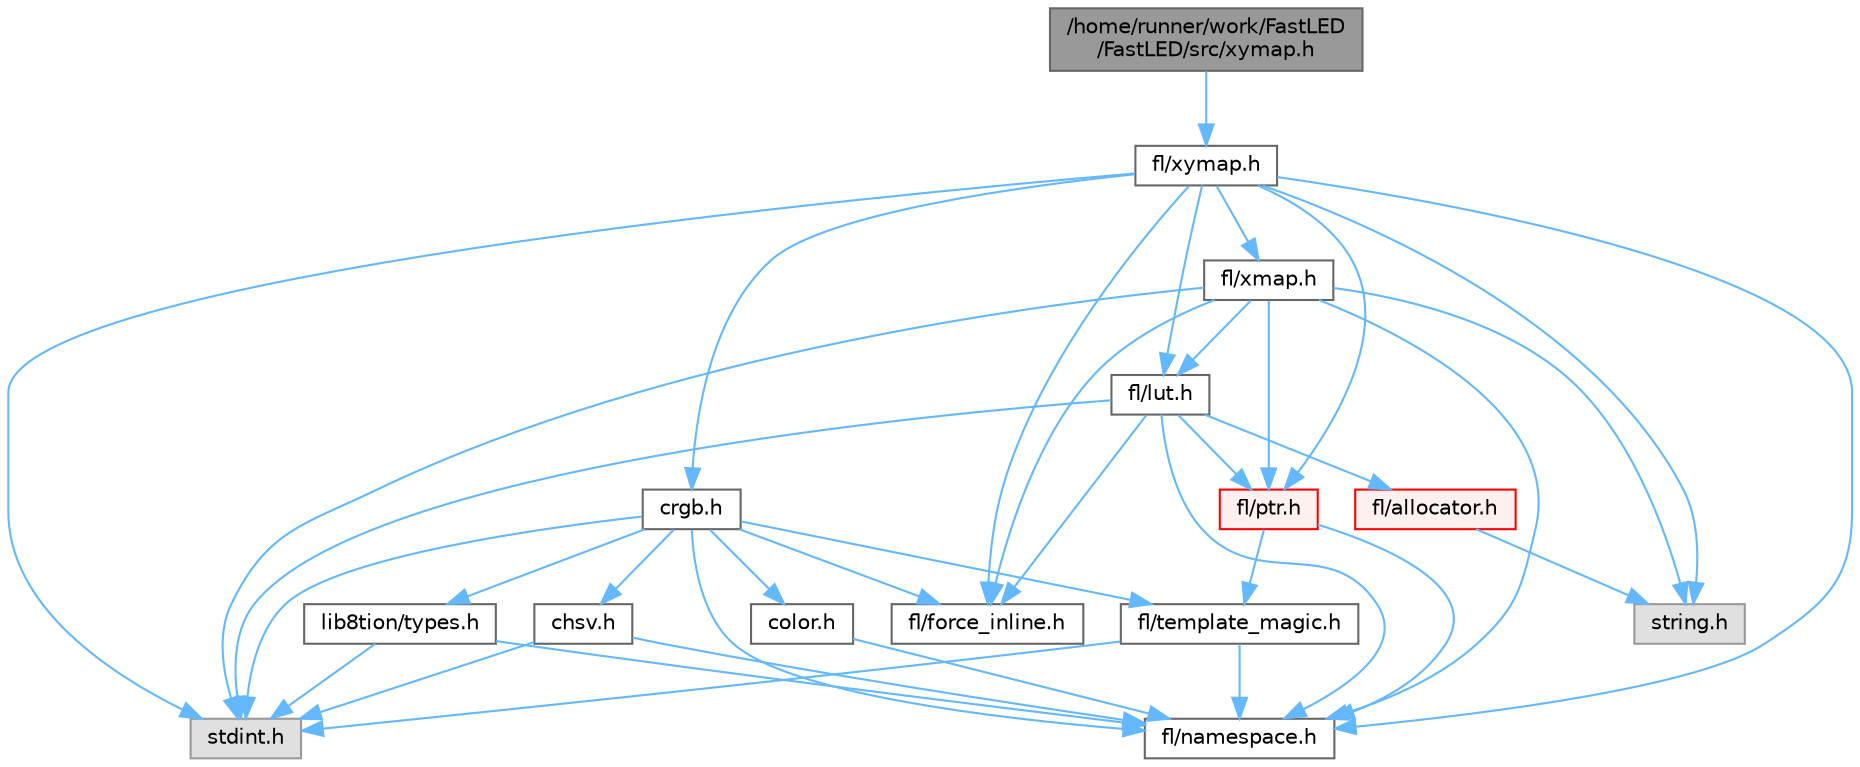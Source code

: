 digraph "/home/runner/work/FastLED/FastLED/src/xymap.h"
{
 // LATEX_PDF_SIZE
  bgcolor="transparent";
  edge [fontname=Helvetica,fontsize=10,labelfontname=Helvetica,labelfontsize=10];
  node [fontname=Helvetica,fontsize=10,shape=box,height=0.2,width=0.4];
  Node1 [id="Node000001",label="/home/runner/work/FastLED\l/FastLED/src/xymap.h",height=0.2,width=0.4,color="gray40", fillcolor="grey60", style="filled", fontcolor="black",tooltip=" "];
  Node1 -> Node2 [id="edge1_Node000001_Node000002",color="steelblue1",style="solid",tooltip=" "];
  Node2 [id="Node000002",label="fl/xymap.h",height=0.2,width=0.4,color="grey40", fillcolor="white", style="filled",URL="$d6/dc9/fl_2xymap_8h.html",tooltip=" "];
  Node2 -> Node3 [id="edge2_Node000002_Node000003",color="steelblue1",style="solid",tooltip=" "];
  Node3 [id="Node000003",label="stdint.h",height=0.2,width=0.4,color="grey60", fillcolor="#E0E0E0", style="filled",tooltip=" "];
  Node2 -> Node4 [id="edge3_Node000002_Node000004",color="steelblue1",style="solid",tooltip=" "];
  Node4 [id="Node000004",label="string.h",height=0.2,width=0.4,color="grey60", fillcolor="#E0E0E0", style="filled",tooltip=" "];
  Node2 -> Node5 [id="edge4_Node000002_Node000005",color="steelblue1",style="solid",tooltip=" "];
  Node5 [id="Node000005",label="crgb.h",height=0.2,width=0.4,color="grey40", fillcolor="white", style="filled",URL="$db/dd1/crgb_8h.html",tooltip="Defines the red, green, and blue (RGB) pixel struct."];
  Node5 -> Node3 [id="edge5_Node000005_Node000003",color="steelblue1",style="solid",tooltip=" "];
  Node5 -> Node6 [id="edge6_Node000005_Node000006",color="steelblue1",style="solid",tooltip=" "];
  Node6 [id="Node000006",label="chsv.h",height=0.2,width=0.4,color="grey40", fillcolor="white", style="filled",URL="$d8/dd0/chsv_8h.html",tooltip="Defines the hue, saturation, and value (HSV) pixel struct."];
  Node6 -> Node3 [id="edge7_Node000006_Node000003",color="steelblue1",style="solid",tooltip=" "];
  Node6 -> Node7 [id="edge8_Node000006_Node000007",color="steelblue1",style="solid",tooltip=" "];
  Node7 [id="Node000007",label="fl/namespace.h",height=0.2,width=0.4,color="grey40", fillcolor="white", style="filled",URL="$df/d2a/namespace_8h.html",tooltip="Implements the FastLED namespace macros."];
  Node5 -> Node7 [id="edge9_Node000005_Node000007",color="steelblue1",style="solid",tooltip=" "];
  Node5 -> Node8 [id="edge10_Node000005_Node000008",color="steelblue1",style="solid",tooltip=" "];
  Node8 [id="Node000008",label="color.h",height=0.2,width=0.4,color="grey40", fillcolor="white", style="filled",URL="$d2/d6b/src_2color_8h.html",tooltip="Contains definitions for color correction and temperature."];
  Node8 -> Node7 [id="edge11_Node000008_Node000007",color="steelblue1",style="solid",tooltip=" "];
  Node5 -> Node9 [id="edge12_Node000005_Node000009",color="steelblue1",style="solid",tooltip=" "];
  Node9 [id="Node000009",label="lib8tion/types.h",height=0.2,width=0.4,color="grey40", fillcolor="white", style="filled",URL="$d9/ddf/lib8tion_2types_8h.html",tooltip="Defines fractional types used for lib8tion functions."];
  Node9 -> Node3 [id="edge13_Node000009_Node000003",color="steelblue1",style="solid",tooltip=" "];
  Node9 -> Node7 [id="edge14_Node000009_Node000007",color="steelblue1",style="solid",tooltip=" "];
  Node5 -> Node10 [id="edge15_Node000005_Node000010",color="steelblue1",style="solid",tooltip=" "];
  Node10 [id="Node000010",label="fl/force_inline.h",height=0.2,width=0.4,color="grey40", fillcolor="white", style="filled",URL="$d8/d2d/fl_2force__inline_8h.html",tooltip=" "];
  Node5 -> Node11 [id="edge16_Node000005_Node000011",color="steelblue1",style="solid",tooltip=" "];
  Node11 [id="Node000011",label="fl/template_magic.h",height=0.2,width=0.4,color="grey40", fillcolor="white", style="filled",URL="$d8/d0c/template__magic_8h.html",tooltip=" "];
  Node11 -> Node3 [id="edge17_Node000011_Node000003",color="steelblue1",style="solid",tooltip=" "];
  Node11 -> Node7 [id="edge18_Node000011_Node000007",color="steelblue1",style="solid",tooltip=" "];
  Node2 -> Node10 [id="edge19_Node000002_Node000010",color="steelblue1",style="solid",tooltip=" "];
  Node2 -> Node12 [id="edge20_Node000002_Node000012",color="steelblue1",style="solid",tooltip=" "];
  Node12 [id="Node000012",label="fl/lut.h",height=0.2,width=0.4,color="grey40", fillcolor="white", style="filled",URL="$d3/db6/fl_2lut_8h.html",tooltip=" "];
  Node12 -> Node3 [id="edge21_Node000012_Node000003",color="steelblue1",style="solid",tooltip=" "];
  Node12 -> Node13 [id="edge22_Node000012_Node000013",color="steelblue1",style="solid",tooltip=" "];
  Node13 [id="Node000013",label="fl/ptr.h",height=0.2,width=0.4,color="red", fillcolor="#FFF0F0", style="filled",URL="$d7/df1/fl_2ptr_8h.html",tooltip=" "];
  Node13 -> Node7 [id="edge23_Node000013_Node000007",color="steelblue1",style="solid",tooltip=" "];
  Node13 -> Node11 [id="edge24_Node000013_Node000011",color="steelblue1",style="solid",tooltip=" "];
  Node12 -> Node10 [id="edge25_Node000012_Node000010",color="steelblue1",style="solid",tooltip=" "];
  Node12 -> Node16 [id="edge26_Node000012_Node000016",color="steelblue1",style="solid",tooltip=" "];
  Node16 [id="Node000016",label="fl/allocator.h",height=0.2,width=0.4,color="red", fillcolor="#FFF0F0", style="filled",URL="$d2/d6f/fl_2allocator_8h.html",tooltip=" "];
  Node16 -> Node4 [id="edge27_Node000016_Node000004",color="steelblue1",style="solid",tooltip=" "];
  Node12 -> Node7 [id="edge28_Node000012_Node000007",color="steelblue1",style="solid",tooltip=" "];
  Node2 -> Node13 [id="edge29_Node000002_Node000013",color="steelblue1",style="solid",tooltip=" "];
  Node2 -> Node17 [id="edge30_Node000002_Node000017",color="steelblue1",style="solid",tooltip=" "];
  Node17 [id="Node000017",label="fl/xmap.h",height=0.2,width=0.4,color="grey40", fillcolor="white", style="filled",URL="$d5/d22/fl_2xmap_8h.html",tooltip=" "];
  Node17 -> Node3 [id="edge31_Node000017_Node000003",color="steelblue1",style="solid",tooltip=" "];
  Node17 -> Node4 [id="edge32_Node000017_Node000004",color="steelblue1",style="solid",tooltip=" "];
  Node17 -> Node10 [id="edge33_Node000017_Node000010",color="steelblue1",style="solid",tooltip=" "];
  Node17 -> Node12 [id="edge34_Node000017_Node000012",color="steelblue1",style="solid",tooltip=" "];
  Node17 -> Node13 [id="edge35_Node000017_Node000013",color="steelblue1",style="solid",tooltip=" "];
  Node17 -> Node7 [id="edge36_Node000017_Node000007",color="steelblue1",style="solid",tooltip=" "];
  Node2 -> Node7 [id="edge37_Node000002_Node000007",color="steelblue1",style="solid",tooltip=" "];
}
